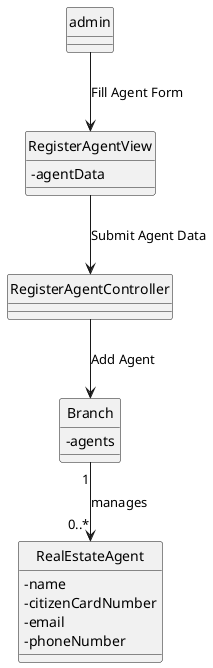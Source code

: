@startuml
'https://plantuml.com/class-diagram
hide circle
skinparam classAttributeIconSize 0

class RegisterAgentController {
}

class RegisterAgentView {
    - agentData
}

class Branch {
    - agents
}

class RealEstateAgent {
    - name
    - citizenCardNumber
    - email
    - phoneNumber
}

' Relationships
admin --> RegisterAgentView : "Fill Agent Form"
RegisterAgentView --> RegisterAgentController : "Submit Agent Data"
RegisterAgentController --> Branch : "Add Agent"
Branch "1" --> "0..*" RealEstateAgent : manages
@enduml